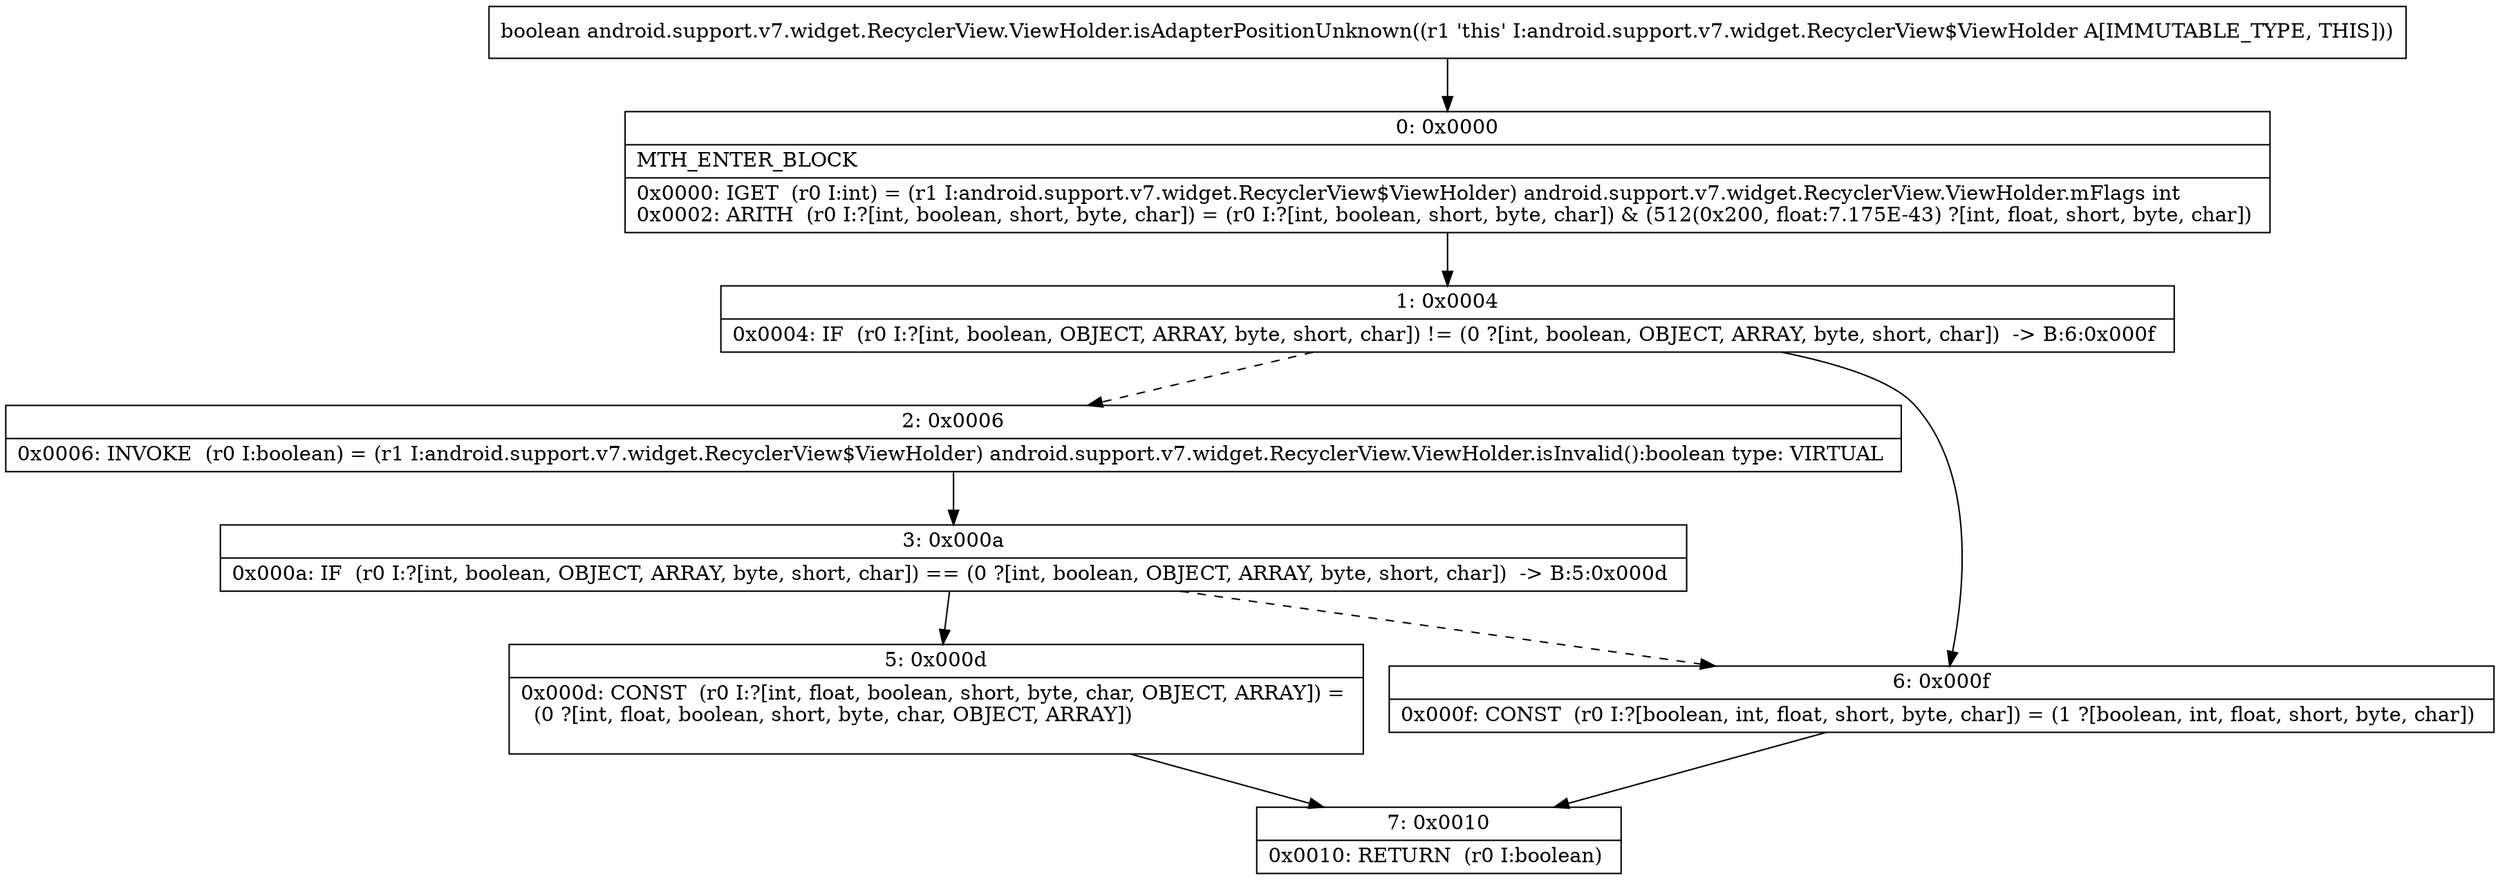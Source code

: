 digraph "CFG forandroid.support.v7.widget.RecyclerView.ViewHolder.isAdapterPositionUnknown()Z" {
Node_0 [shape=record,label="{0\:\ 0x0000|MTH_ENTER_BLOCK\l|0x0000: IGET  (r0 I:int) = (r1 I:android.support.v7.widget.RecyclerView$ViewHolder) android.support.v7.widget.RecyclerView.ViewHolder.mFlags int \l0x0002: ARITH  (r0 I:?[int, boolean, short, byte, char]) = (r0 I:?[int, boolean, short, byte, char]) & (512(0x200, float:7.175E\-43) ?[int, float, short, byte, char]) \l}"];
Node_1 [shape=record,label="{1\:\ 0x0004|0x0004: IF  (r0 I:?[int, boolean, OBJECT, ARRAY, byte, short, char]) != (0 ?[int, boolean, OBJECT, ARRAY, byte, short, char])  \-\> B:6:0x000f \l}"];
Node_2 [shape=record,label="{2\:\ 0x0006|0x0006: INVOKE  (r0 I:boolean) = (r1 I:android.support.v7.widget.RecyclerView$ViewHolder) android.support.v7.widget.RecyclerView.ViewHolder.isInvalid():boolean type: VIRTUAL \l}"];
Node_3 [shape=record,label="{3\:\ 0x000a|0x000a: IF  (r0 I:?[int, boolean, OBJECT, ARRAY, byte, short, char]) == (0 ?[int, boolean, OBJECT, ARRAY, byte, short, char])  \-\> B:5:0x000d \l}"];
Node_5 [shape=record,label="{5\:\ 0x000d|0x000d: CONST  (r0 I:?[int, float, boolean, short, byte, char, OBJECT, ARRAY]) = \l  (0 ?[int, float, boolean, short, byte, char, OBJECT, ARRAY])\l \l}"];
Node_6 [shape=record,label="{6\:\ 0x000f|0x000f: CONST  (r0 I:?[boolean, int, float, short, byte, char]) = (1 ?[boolean, int, float, short, byte, char]) \l}"];
Node_7 [shape=record,label="{7\:\ 0x0010|0x0010: RETURN  (r0 I:boolean) \l}"];
MethodNode[shape=record,label="{boolean android.support.v7.widget.RecyclerView.ViewHolder.isAdapterPositionUnknown((r1 'this' I:android.support.v7.widget.RecyclerView$ViewHolder A[IMMUTABLE_TYPE, THIS])) }"];
MethodNode -> Node_0;
Node_0 -> Node_1;
Node_1 -> Node_2[style=dashed];
Node_1 -> Node_6;
Node_2 -> Node_3;
Node_3 -> Node_5;
Node_3 -> Node_6[style=dashed];
Node_5 -> Node_7;
Node_6 -> Node_7;
}

